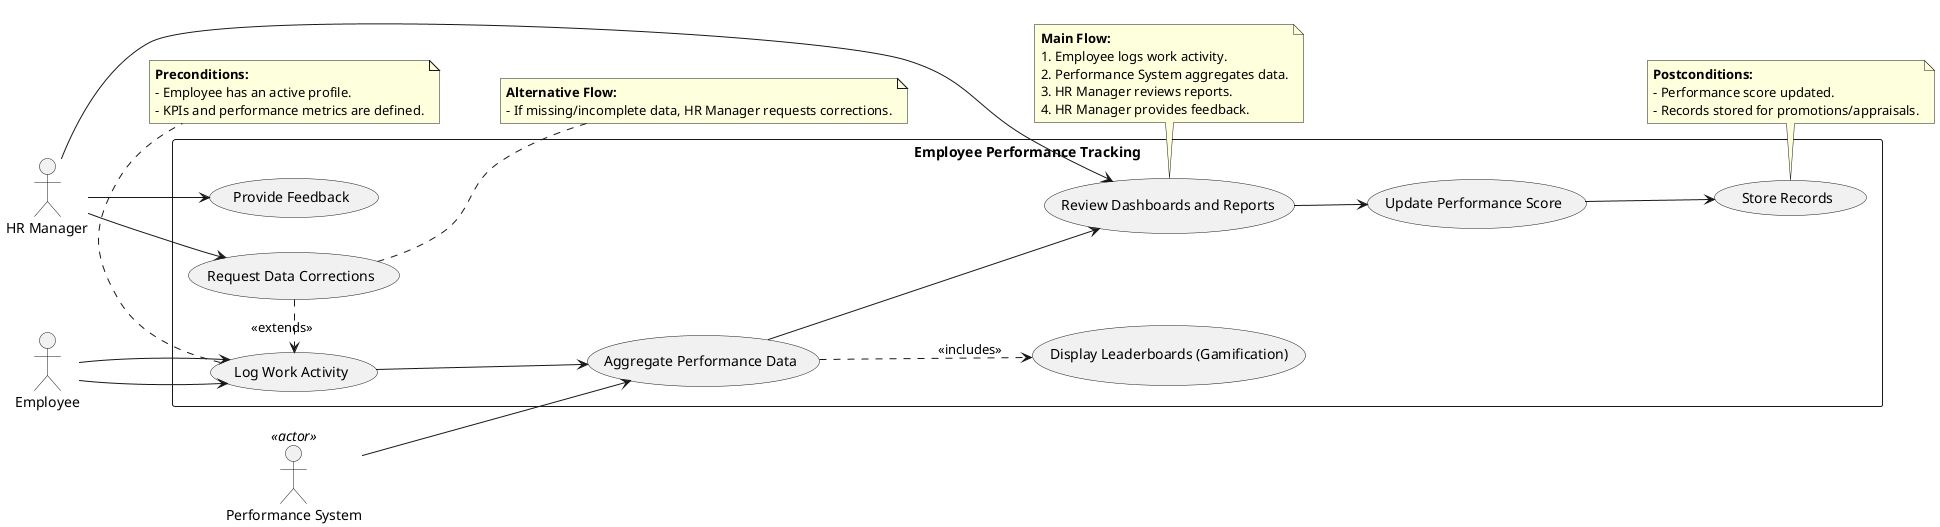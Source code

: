 @startuml
left to right direction

actor "Employee" as Employee
actor "HR Manager" as HRManager
actor "Performance System" as System <<actor>>

rectangle "Employee Performance Tracking" {
    usecase "Log Work Activity" as UC_LogActivity
    usecase "Aggregate Performance Data" as UC_Aggregate
    usecase "Review Dashboards and Reports" as UC_Review
    usecase "Provide Feedback" as UC_Feedback
    usecase "Display Leaderboards (Gamification)" as UC_Leaderboards
    usecase "Request Data Corrections" as UC_CorrectData
    usecase "Update Performance Score" as UC_UpdateScore
    usecase "Store Records" as UC_StoreRecords
}

'--- Associations ---'
Employee --> UC_LogActivity
Employee --> UC_LogActivity
HRManager --> UC_Review
HRManager --> UC_Feedback
HRManager --> UC_CorrectData
System --> UC_Aggregate

'--- Includes (Subflows) ---'
UC_Aggregate ..> UC_Leaderboards : <<includes>>

'--- Extends (Alternative Flows) ---'
UC_CorrectData .> UC_LogActivity : <<extends>>

'--- System to System Interaction ---'
UC_LogActivity --> UC_Aggregate
UC_Aggregate --> UC_Review
UC_Review --> UC_UpdateScore
UC_UpdateScore --> UC_StoreRecords

'--- Notes for Context ---'
note bottom of UC_LogActivity
**Preconditions:**
- Employee has an active profile.
- KPIs and performance metrics are defined.
end note

note bottom of UC_Review
**Main Flow:**
1. Employee logs work activity.
2. Performance System aggregates data.
3. HR Manager reviews reports.
4. HR Manager provides feedback.
end note

note right of UC_CorrectData
**Alternative Flow:**
- If missing/incomplete data, HR Manager requests corrections.
end note

note bottom of UC_StoreRecords
**Postconditions:**
- Performance score updated.
- Records stored for promotions/appraisals.
end note

@enduml
